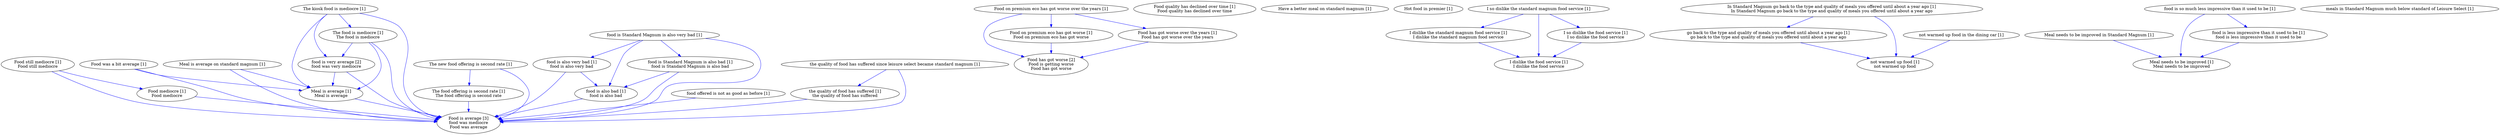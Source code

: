 digraph collapsedGraph {
"Food is average [3]\nfood was mediocre\nFood was average""Food has got worse [2]\nFood is getting worse\nFood has got worse""food is very average [2]\nfood was very mediocre""Food still mediocre [1]\nFood still mediocre""Food mediocre [1]\nFood mediocre""Food quality has declined over time [1]\nFood quality has declined over time""Food on premium eco has got worse over the years [1]""Food on premium eco has got worse [1]\nFood on premium eco has got worse""Food has got worse over the years [1]\nFood has got worse over the years""Food was a bit average [1]""Have a better meal on standard magnum [1]""Hot food in premier [1]""I so dislike the standard magnum food service [1]""I dislike the standard magnum food service [1]\nI dislike the standard magnum food service""I dislike the food service [1]\nI dislike the food service""I so dislike the food service [1]\nI so dislike the food service""In Standard Magnum go back to the type and quality of meals you offered until about a year ago [1]\nIn Standard Magnum go back to the type and quality of meals you offered until about a year ago""go back to the type and quality of meals you offered until about a year ago [1]\ngo back to the type and quality of meals you offered until about a year ago""Meal is average on standard magnum [1]""Meal is average [1]\nMeal is average""Meal needs to be improved in Standard Magnum [1]""Meal needs to be improved [1]\nMeal needs to be improved""The kiosk food is mediocre [1]""The food is mediocre [1]\nThe food is mediocre""The new food offering is second rate [1]""The food offering is second rate [1]\nThe food offering is second rate""food is Standard Magnum is also very bad [1]""food is Standard Magnum is also bad [1]\nfood is Standard Magnum is also bad""food is also bad [1]\nfood is also bad""food is also very bad [1]\nfood is also very bad""food is so much less impressive than it used to be [1]""food is less impressive than it used to be [1]\nfood is less impressive than it used to be""food offered is not as good as before [1]""meals in Standard Magnum much below standard of Leisure Select [1]""not warmed up food in the dining car [1]""not warmed up food [1]\nnot warmed up food""the quality of food has suffered since leisure select became standard magnum [1]""the quality of food has suffered [1]\nthe quality of food has suffered""The kiosk food is mediocre [1]" -> "Food is average [3]\nfood was mediocre\nFood was average" [color=blue]
"The food is mediocre [1]\nThe food is mediocre" -> "Meal is average [1]\nMeal is average" [color=blue]
"Meal is average [1]\nMeal is average" -> "Food is average [3]\nfood was mediocre\nFood was average" [color=blue]
"The food is mediocre [1]\nThe food is mediocre" -> "Food is average [3]\nfood was mediocre\nFood was average" [color=blue]
"the quality of food has suffered since leisure select became standard magnum [1]" -> "Food is average [3]\nfood was mediocre\nFood was average" [color=blue]
"go back to the type and quality of meals you offered until about a year ago [1]\ngo back to the type and quality of meals you offered until about a year ago" -> "not warmed up food [1]\nnot warmed up food" [color=blue]
"food is Standard Magnum is also bad [1]\nfood is Standard Magnum is also bad" -> "Food is average [3]\nfood was mediocre\nFood was average" [color=blue]
"food is Standard Magnum is also very bad [1]" -> "Food is average [3]\nfood was mediocre\nFood was average" [color=blue]
"food is also bad [1]\nfood is also bad" -> "Food is average [3]\nfood was mediocre\nFood was average" [color=blue]
"Food on premium eco has got worse [1]\nFood on premium eco has got worse" -> "Food has got worse [2]\nFood is getting worse\nFood has got worse" [color=blue]
"The food offering is second rate [1]\nThe food offering is second rate" -> "Food is average [3]\nfood was mediocre\nFood was average" [color=blue]
"the quality of food has suffered [1]\nthe quality of food has suffered" -> "Food is average [3]\nfood was mediocre\nFood was average" [color=blue]
"food is very average [2]\nfood was very mediocre" -> "Food is average [3]\nfood was mediocre\nFood was average" [color=blue]
"The new food offering is second rate [1]" -> "Food is average [3]\nfood was mediocre\nFood was average" [color=blue]
"food offered is not as good as before [1]" -> "Food is average [3]\nfood was mediocre\nFood was average" [color=blue]
"Food was a bit average [1]" -> "Food is average [3]\nfood was mediocre\nFood was average" [color=blue]
"Food on premium eco has got worse over the years [1]" -> "Food has got worse [2]\nFood is getting worse\nFood has got worse" [color=blue]
"Meal is average on standard magnum [1]" -> "Food is average [3]\nfood was mediocre\nFood was average" [color=blue]
"food is also very bad [1]\nfood is also very bad" -> "Food is average [3]\nfood was mediocre\nFood was average" [color=blue]
"food is very average [2]\nfood was very mediocre" -> "Meal is average [1]\nMeal is average" [color=blue]
"food is so much less impressive than it used to be [1]" -> "Meal needs to be improved [1]\nMeal needs to be improved" [color=blue]
"Food mediocre [1]\nFood mediocre" -> "Food is average [3]\nfood was mediocre\nFood was average" [color=blue]
"Food still mediocre [1]\nFood still mediocre" -> "Food is average [3]\nfood was mediocre\nFood was average" [color=blue]
"Food was a bit average [1]" -> "Meal is average [1]\nMeal is average" [color=blue]
"The food is mediocre [1]\nThe food is mediocre" -> "food is very average [2]\nfood was very mediocre" [color=blue]
"The kiosk food is mediocre [1]" -> "Meal is average [1]\nMeal is average" [color=blue]
"In Standard Magnum go back to the type and quality of meals you offered until about a year ago [1]\nIn Standard Magnum go back to the type and quality of meals you offered until about a year ago" -> "not warmed up food [1]\nnot warmed up food" [color=blue]
"food is less impressive than it used to be [1]\nfood is less impressive than it used to be" -> "Meal needs to be improved [1]\nMeal needs to be improved" [color=blue]
"The kiosk food is mediocre [1]" -> "food is very average [2]\nfood was very mediocre" [color=blue]
"Food has got worse over the years [1]\nFood has got worse over the years" -> "Food has got worse [2]\nFood is getting worse\nFood has got worse" [color=blue]
"Food still mediocre [1]\nFood still mediocre" -> "Food mediocre [1]\nFood mediocre" [color=blue]
"Food on premium eco has got worse over the years [1]" -> "Food on premium eco has got worse [1]\nFood on premium eco has got worse" [color=blue]
"Food on premium eco has got worse over the years [1]" -> "Food has got worse over the years [1]\nFood has got worse over the years" [color=blue]
"I so dislike the standard magnum food service [1]" -> "I dislike the standard magnum food service [1]\nI dislike the standard magnum food service" [color=blue]
"I dislike the standard magnum food service [1]\nI dislike the standard magnum food service" -> "I dislike the food service [1]\nI dislike the food service" [color=blue]
"I so dislike the standard magnum food service [1]" -> "I so dislike the food service [1]\nI so dislike the food service" [color=blue]
"I so dislike the food service [1]\nI so dislike the food service" -> "I dislike the food service [1]\nI dislike the food service" [color=blue]
"I so dislike the standard magnum food service [1]" -> "I dislike the food service [1]\nI dislike the food service" [color=blue]
"In Standard Magnum go back to the type and quality of meals you offered until about a year ago [1]\nIn Standard Magnum go back to the type and quality of meals you offered until about a year ago" -> "go back to the type and quality of meals you offered until about a year ago [1]\ngo back to the type and quality of meals you offered until about a year ago" [color=blue]
"Meal is average on standard magnum [1]" -> "Meal is average [1]\nMeal is average" [color=blue]
"Meal needs to be improved in Standard Magnum [1]" -> "Meal needs to be improved [1]\nMeal needs to be improved" [color=blue]
"The kiosk food is mediocre [1]" -> "The food is mediocre [1]\nThe food is mediocre" [color=blue]
"The new food offering is second rate [1]" -> "The food offering is second rate [1]\nThe food offering is second rate" [color=blue]
"food is Standard Magnum is also very bad [1]" -> "food is Standard Magnum is also bad [1]\nfood is Standard Magnum is also bad" [color=blue]
"food is Standard Magnum is also bad [1]\nfood is Standard Magnum is also bad" -> "food is also bad [1]\nfood is also bad" [color=blue]
"food is Standard Magnum is also very bad [1]" -> "food is also very bad [1]\nfood is also very bad" [color=blue]
"food is also very bad [1]\nfood is also very bad" -> "food is also bad [1]\nfood is also bad" [color=blue]
"food is Standard Magnum is also very bad [1]" -> "food is also bad [1]\nfood is also bad" [color=blue]
"food is so much less impressive than it used to be [1]" -> "food is less impressive than it used to be [1]\nfood is less impressive than it used to be" [color=blue]
"not warmed up food in the dining car [1]" -> "not warmed up food [1]\nnot warmed up food" [color=blue]
"the quality of food has suffered since leisure select became standard magnum [1]" -> "the quality of food has suffered [1]\nthe quality of food has suffered" [color=blue]
}